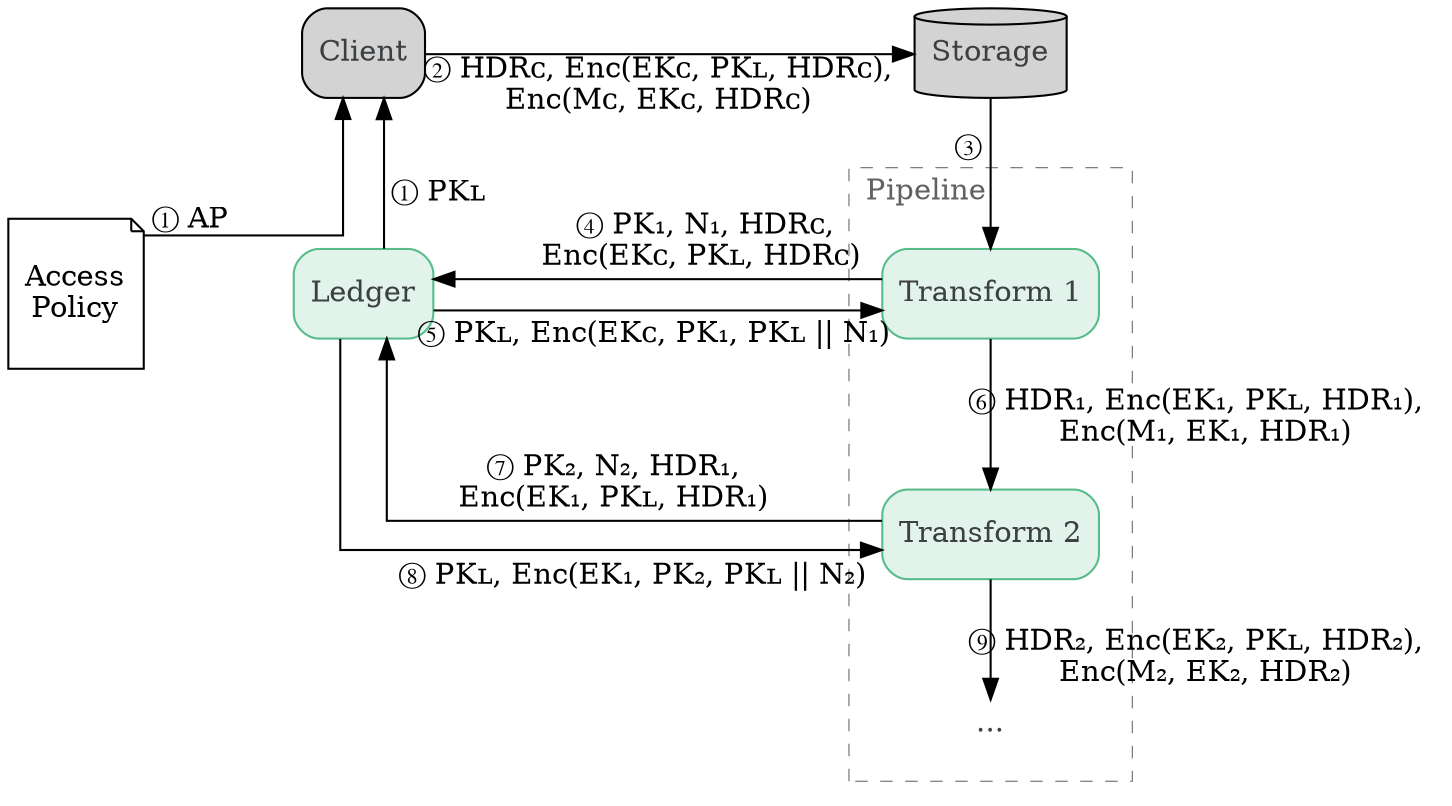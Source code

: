 #!/usr/bin/env -S dot -o components.svg -Tsvg

digraph {
  graph [splines=ortho, nodesep=1, ranksep=0.8]
  node [shape=box, style="filled,rounded", fontcolor="#3c4043", height=0.6]

  Client
  Policy [label="Access\nPolicy", shape=note, style="", fontcolor=black, height=1]
  Storage [shape=cylinder]
  {
    node [style="filled,rounded", color="#57bb8a", fillcolor="#e2f3eb"]
    Ledger
    Transform1 [label="Transform 1"]
    Transform2 [label="Transform 2"]
  }
  Out [label="...", shape=none, style="", height=0.2]

  subgraph cluster_transforms {
    graph [label="Pipeline", labeljust=l, style=dashed, penwidth=0.5, pencolor="#616161", fontcolor="#616161", margin="16pt"]
    Transform1; Transform2; Out
  }

  Client -> Policy [dir=back, headlabel=" ① AP"]
  Client -> Ledger [dir=back, headlabel="  ① PKʟ", labeldistance=3.5, labelangle=-40]

  { rank = same; Client -> Storage [xlabel="② HDRᴄ, Enc(EKᴄ, PKʟ, HDRᴄ),\nEnc(Mᴄ, EKᴄ, HDRᴄ)", minlen=3.5] }
  Storage -> Transform1 [xlabel=" ③ ", weight=2]
  Ledger -> Transform1 [dir=back, taillabel=" ④ PK₁, N₁, HDRᴄ,\nEnc(EKᴄ, PKʟ, HDRᴄ)", minlen=3.5, labelangle=8, labeldistance=13, constraint=false]
  Ledger -> Transform1 [headlabel="⑤ PKʟ, Enc(EKᴄ, PK₁, PKʟ || N₁)", minlen=3.5, labelangle=6, labeldistance=11, constraint=false]
  Transform1 -> Transform2 [taillabel="⑥ HDR₁, Enc(EK₁, PKʟ, HDR₁),  \nEnc(M₁, EK₁, HDR₁)", labeldistance=11, labelangle=70, weight=2]
  Ledger -> Transform2 [dir=back, headlabel="⑦ PK₂, N₂, HDR₁,\nEnc(EK₁, PKʟ, HDR₁)", labelangle=-8, labeldistance=13, constraint=false]
  Ledger -> Transform2 [headlabel="⑧ PKʟ, Enc(EK₁, PK₂, PKʟ || N₂)", labelangle=6, labeldistance=12, constraint=false]
  Transform2 -> Out [taillabel="⑨ HDR₂, Enc(EK₂, PKʟ, HDR₂),  \nEnc(M₂, EK₂, HDR₂)", labeldistance=11, labelangle=70]
}
